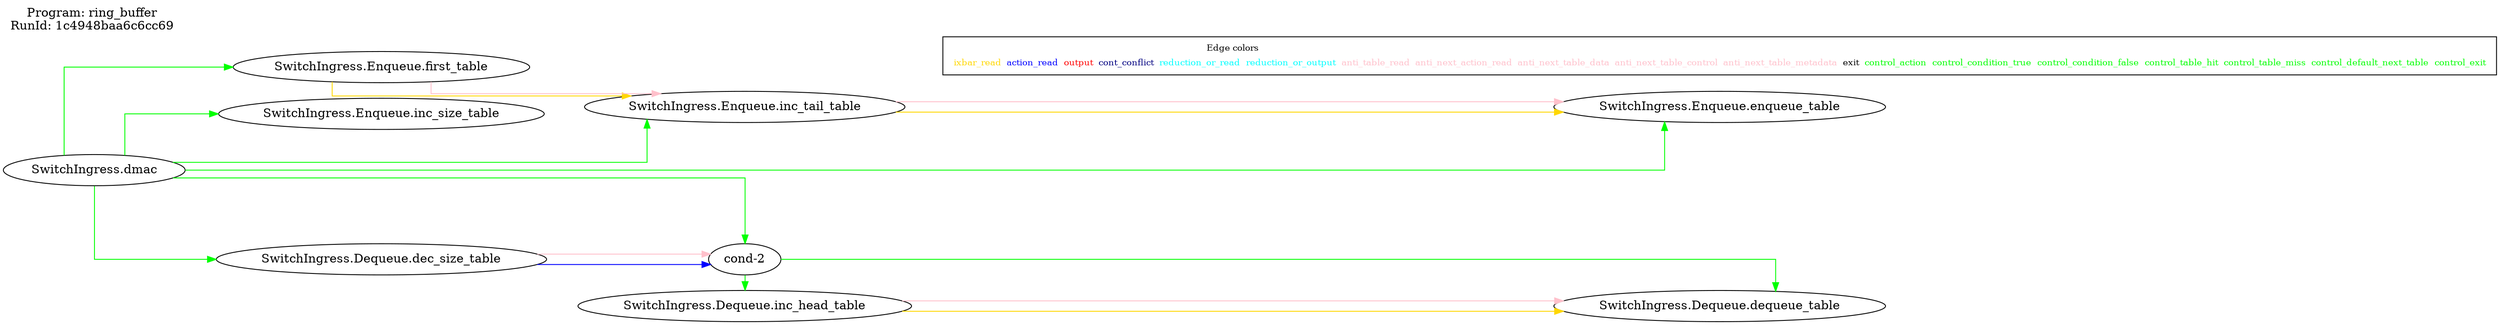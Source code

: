 digraph table_deps {
  splines=ortho; rankdir=LR;
  label="Program: ring_buffer
RunId: 1c4948baa6c6cc69
";
  labelloc=t; labeljust=l;
  { "SwitchIngress.dmac"; "SwitchIngress.Enqueue.first_table"; "SwitchIngress.Enqueue.inc_size_table"; "SwitchIngress.Dequeue.dec_size_table"; }
  { rank = same; "SwitchIngress.Enqueue.inc_tail_table"; "cond-2"; "SwitchIngress.Dequeue.inc_head_table"; }
  { rank = same; "SwitchIngress.Enqueue.enqueue_table"; "SwitchIngress.Dequeue.dequeue_table"; }
   "SwitchIngress.dmac" -> "SwitchIngress.Enqueue.first_table" [ label= "",color=green ];
   "SwitchIngress.dmac" -> "SwitchIngress.Enqueue.inc_tail_table" [ label= "",color=green ];
   "SwitchIngress.dmac" -> "SwitchIngress.Enqueue.inc_size_table" [ label= "",color=green ];
   "SwitchIngress.dmac" -> "SwitchIngress.Enqueue.enqueue_table" [ label= "",color=green ];
   "SwitchIngress.dmac" -> "SwitchIngress.Dequeue.dec_size_table" [ label= "",color=green ];
   "SwitchIngress.dmac" -> "cond-2" [ label= "",color=green ];
   "cond-2" -> "SwitchIngress.Dequeue.inc_head_table" [ label= "",color=green ];
   "cond-2" -> "SwitchIngress.Dequeue.dequeue_table" [ label= "",color=green ];
   "SwitchIngress.Enqueue.first_table" -> "SwitchIngress.Enqueue.inc_tail_table" [ label= "",color=gold ];
   "SwitchIngress.Enqueue.inc_tail_table" -> "SwitchIngress.Enqueue.enqueue_table" [ label= "",color=gold ];
   "SwitchIngress.Dequeue.dec_size_table" -> "cond-2" [ label= "",color=blue ];
   "SwitchIngress.Dequeue.inc_head_table" -> "SwitchIngress.Dequeue.dequeue_table" [ label= "",color=gold ];
   "SwitchIngress.Enqueue.inc_tail_table" -> "SwitchIngress.Enqueue.enqueue_table" [ label= "",color=pink ];
   "SwitchIngress.Enqueue.first_table" -> "SwitchIngress.Enqueue.inc_tail_table" [ label= "",color=pink ];
   "SwitchIngress.Dequeue.dec_size_table" -> "cond-2" [ label= "",color=pink ];
   "SwitchIngress.Dequeue.inc_head_table" -> "SwitchIngress.Dequeue.dequeue_table" [ label= "",color=pink ];
  { rank=max;
    subgraph cluster_legend { node [ shape=record; fontsize=10];
      empty [label=<<table border="0" cellborder="0"><tr><td colspan="8">Edge colors</td></tr><tr><td><font color="gold">ixbar_read</font></td><td><font color="blue">action_read</font></td><td><font color="red">output</font></td><td><font color="navy">cont_conflict</font></td><td><font color="cyan">reduction_or_read</font></td><td><font color="cyan">reduction_or_output</font></td><td><font color="pink">anti_table_read</font></td><td><font color="pink">anti_next_action_read</font></td><td><font color="pink">anti_next_table_data</font></td><td><font color="pink">anti_next_table_control</font></td><td><font color="pink">anti_next_table_metadata</font></td><td><font color="black">exit</font></td><td><font color="green">control_action</font></td><td><font color="green">control_condition_true</font></td><td><font color="green">control_condition_false</font></td><td><font color="green">control_table_hit</font></td><td><font color="green">control_table_miss</font></td><td><font color="green">control_default_next_table</font></td><td><font color="green">control_exit</font></td></tr></table>>;]
    }
  }
}
